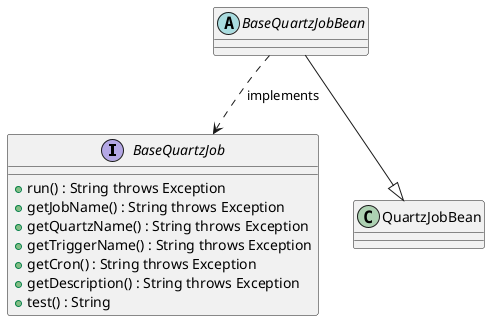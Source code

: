 @startuml

interface BaseQuartzJob {
    + run() : String throws Exception
    + getJobName() : String throws Exception
    + getQuartzName() : String throws Exception
    + getTriggerName() : String throws Exception
    + getCron() : String throws Exception
    + getDescription() : String throws Exception
    + test() : String
}

class QuartzJobBean {
}

abstract class BaseQuartzJobBean {
}

BaseQuartzJobBean --|> QuartzJobBean
BaseQuartzJobBean ..> BaseQuartzJob : implements

@enduml
